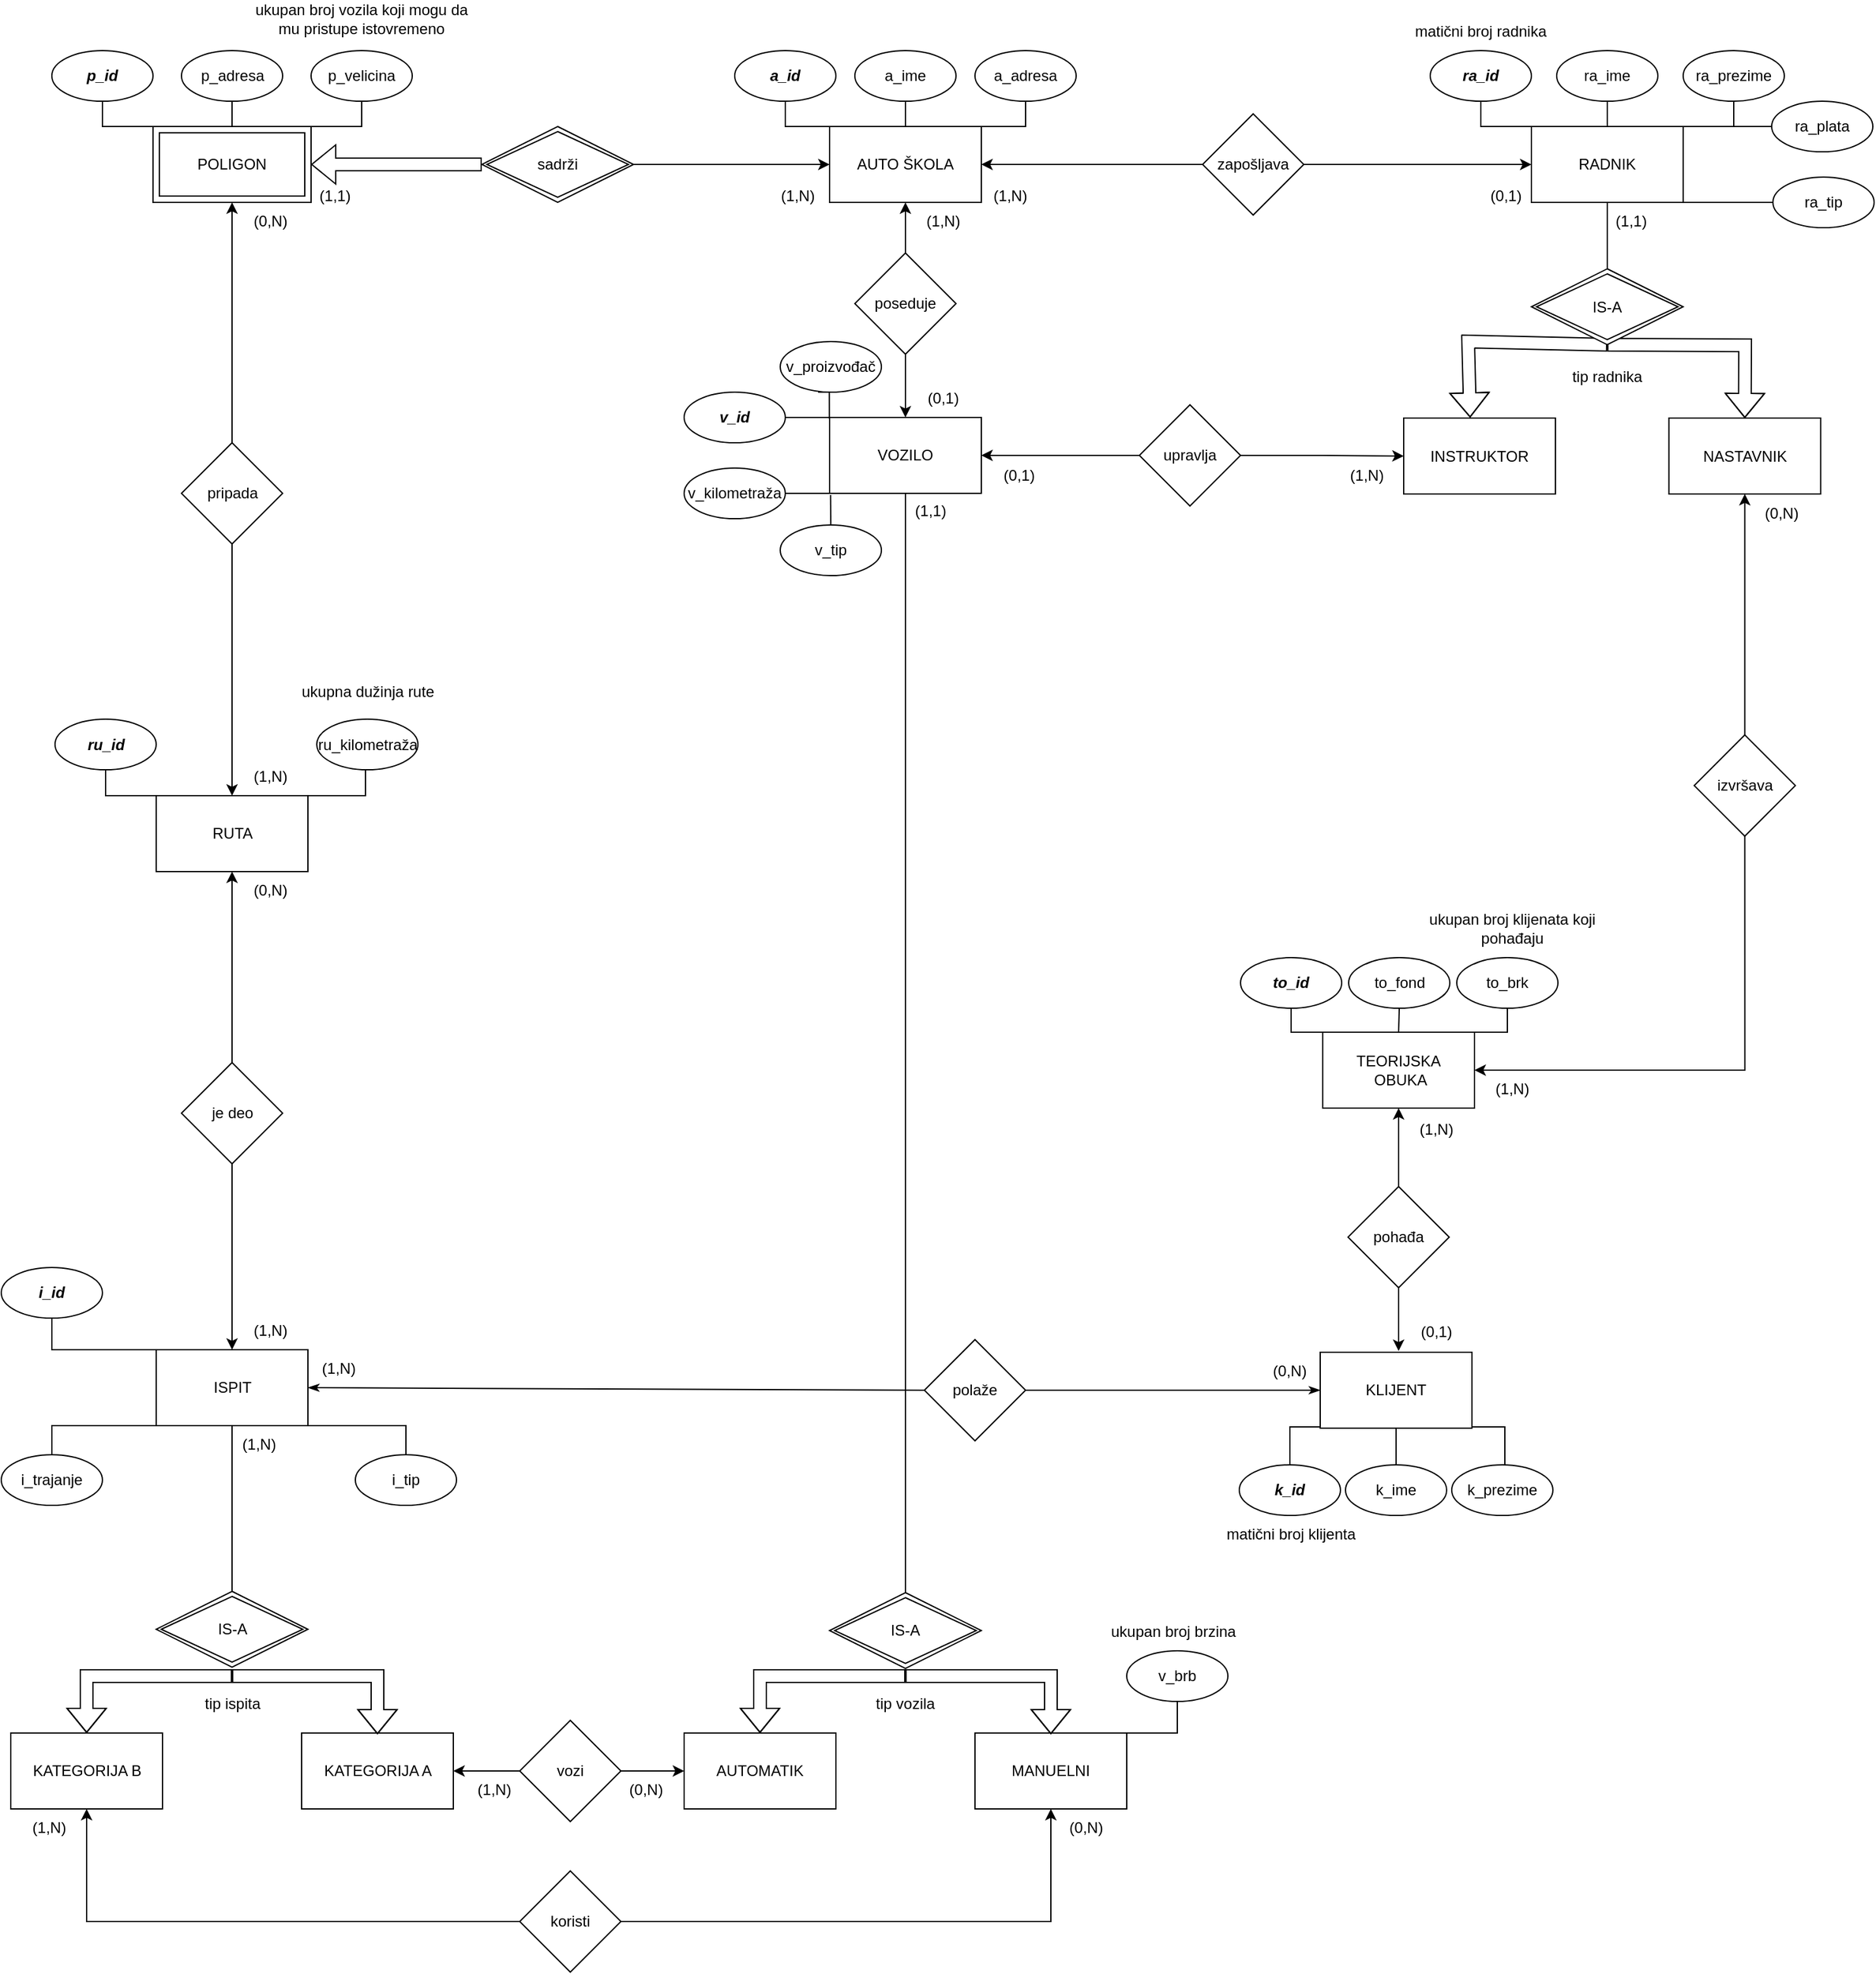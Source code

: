 <mxfile version="20.0.1" type="device"><diagram id="o8QXGqKTIdDGRK0qHWwL" name="Page-1"><mxGraphModel dx="1888" dy="1707" grid="1" gridSize="10" guides="1" tooltips="1" connect="1" arrows="1" fold="1" page="1" pageScale="1" pageWidth="850" pageHeight="1100" math="0" shadow="0"><root><mxCell id="0"/><mxCell id="1" parent="0"/><mxCell id="63pXt4ML3RxaXYKuCyKN-7" style="edgeStyle=orthogonalEdgeStyle;rounded=0;orthogonalLoop=1;jettySize=auto;html=1;exitX=0.5;exitY=1;exitDx=0;exitDy=0;entryX=0.5;entryY=0;entryDx=0;entryDy=0;endArrow=none;endFill=0;" parent="1" source="63pXt4ML3RxaXYKuCyKN-4" target="63pXt4ML3RxaXYKuCyKN-1" edge="1"><mxGeometry relative="1" as="geometry"/></mxCell><mxCell id="63pXt4ML3RxaXYKuCyKN-11" style="edgeStyle=orthogonalEdgeStyle;rounded=0;orthogonalLoop=1;jettySize=auto;html=1;exitX=0.5;exitY=1;exitDx=0;exitDy=0;entryX=1;entryY=0;entryDx=0;entryDy=0;endArrow=none;endFill=0;" parent="1" source="63pXt4ML3RxaXYKuCyKN-3" target="63pXt4ML3RxaXYKuCyKN-1" edge="1"><mxGeometry relative="1" as="geometry"><Array as="points"><mxPoint x="520" y="50"/></Array></mxGeometry></mxCell><mxCell id="63pXt4ML3RxaXYKuCyKN-12" style="edgeStyle=orthogonalEdgeStyle;rounded=0;orthogonalLoop=1;jettySize=auto;html=1;exitX=0.5;exitY=1;exitDx=0;exitDy=0;entryX=0;entryY=0;entryDx=0;entryDy=0;endArrow=none;endFill=0;" parent="1" source="63pXt4ML3RxaXYKuCyKN-5" target="63pXt4ML3RxaXYKuCyKN-1" edge="1"><mxGeometry relative="1" as="geometry"><Array as="points"><mxPoint x="330" y="50"/></Array></mxGeometry></mxCell><mxCell id="63pXt4ML3RxaXYKuCyKN-1" value="AUTO ŠKOLA" style="rounded=0;whiteSpace=wrap;html=1;" parent="1" vertex="1"><mxGeometry x="365" y="50" width="120" height="60" as="geometry"/></mxCell><mxCell id="63pXt4ML3RxaXYKuCyKN-3" value="a_adresa" style="ellipse;whiteSpace=wrap;html=1;" parent="1" vertex="1"><mxGeometry x="480" y="-10" width="80" height="40" as="geometry"/></mxCell><mxCell id="63pXt4ML3RxaXYKuCyKN-4" value="a_ime" style="ellipse;whiteSpace=wrap;html=1;" parent="1" vertex="1"><mxGeometry x="385" y="-10" width="80" height="40" as="geometry"/></mxCell><mxCell id="63pXt4ML3RxaXYKuCyKN-5" value="&lt;b&gt;&lt;i&gt;a_id&lt;/i&gt;&lt;/b&gt;" style="ellipse;whiteSpace=wrap;html=1;" parent="1" vertex="1"><mxGeometry x="290" y="-10" width="80" height="40" as="geometry"/></mxCell><mxCell id="63pXt4ML3RxaXYKuCyKN-14" style="edgeStyle=orthogonalEdgeStyle;rounded=0;orthogonalLoop=1;jettySize=auto;html=1;exitX=0.5;exitY=0;exitDx=0;exitDy=0;entryX=0.5;entryY=1;entryDx=0;entryDy=0;" parent="1" source="63pXt4ML3RxaXYKuCyKN-13" target="63pXt4ML3RxaXYKuCyKN-1" edge="1"><mxGeometry relative="1" as="geometry"/></mxCell><mxCell id="63pXt4ML3RxaXYKuCyKN-15" style="edgeStyle=orthogonalEdgeStyle;rounded=0;orthogonalLoop=1;jettySize=auto;html=1;exitX=0.5;exitY=1;exitDx=0;exitDy=0;" parent="1" source="63pXt4ML3RxaXYKuCyKN-13" edge="1"><mxGeometry relative="1" as="geometry"><mxPoint x="425" y="280" as="targetPoint"/></mxGeometry></mxCell><mxCell id="63pXt4ML3RxaXYKuCyKN-13" value="poseduje" style="rhombus;whiteSpace=wrap;html=1;" parent="1" vertex="1"><mxGeometry x="385" y="150" width="80" height="80" as="geometry"/></mxCell><mxCell id="63pXt4ML3RxaXYKuCyKN-16" value="VOZILO" style="rounded=0;whiteSpace=wrap;html=1;" parent="1" vertex="1"><mxGeometry x="365" y="280" width="120" height="60" as="geometry"/></mxCell><mxCell id="63pXt4ML3RxaXYKuCyKN-17" value="(1,N)" style="text;html=1;strokeColor=none;fillColor=none;align=center;verticalAlign=middle;whiteSpace=wrap;rounded=0;" parent="1" vertex="1"><mxGeometry x="425" y="110" width="60" height="30" as="geometry"/></mxCell><mxCell id="63pXt4ML3RxaXYKuCyKN-18" value="(0,1)" style="text;html=1;strokeColor=none;fillColor=none;align=center;verticalAlign=middle;whiteSpace=wrap;rounded=0;" parent="1" vertex="1"><mxGeometry x="425" y="250" width="60" height="30" as="geometry"/></mxCell><mxCell id="63pXt4ML3RxaXYKuCyKN-27" style="edgeStyle=orthogonalEdgeStyle;rounded=0;orthogonalLoop=1;jettySize=auto;html=1;exitX=1;exitY=0.5;exitDx=0;exitDy=0;entryX=0;entryY=0;entryDx=0;entryDy=0;endArrow=none;endFill=0;" parent="1" source="63pXt4ML3RxaXYKuCyKN-19" target="63pXt4ML3RxaXYKuCyKN-16" edge="1"><mxGeometry relative="1" as="geometry"/></mxCell><mxCell id="63pXt4ML3RxaXYKuCyKN-19" value="&lt;b&gt;&lt;i&gt;v_id&lt;/i&gt;&lt;/b&gt;" style="ellipse;whiteSpace=wrap;html=1;" parent="1" vertex="1"><mxGeometry x="250" y="260" width="80" height="40" as="geometry"/></mxCell><mxCell id="63pXt4ML3RxaXYKuCyKN-33" style="edgeStyle=orthogonalEdgeStyle;rounded=0;orthogonalLoop=1;jettySize=auto;html=1;exitX=0.5;exitY=1;exitDx=0;exitDy=0;entryX=0.082;entryY=0.02;entryDx=0;entryDy=0;entryPerimeter=0;endArrow=none;endFill=0;" parent="1" edge="1"><mxGeometry relative="1" as="geometry"><mxPoint x="356" y="260" as="sourcePoint"/><mxPoint x="364.84" y="281.2" as="targetPoint"/></mxGeometry></mxCell><mxCell id="63pXt4ML3RxaXYKuCyKN-20" value="v_proizvođač" style="ellipse;whiteSpace=wrap;html=1;" parent="1" vertex="1"><mxGeometry x="326" y="220" width="80" height="40" as="geometry"/></mxCell><mxCell id="63pXt4ML3RxaXYKuCyKN-36" style="edgeStyle=orthogonalEdgeStyle;rounded=0;orthogonalLoop=1;jettySize=auto;html=1;exitX=0.5;exitY=0;exitDx=0;exitDy=0;entryX=0.115;entryY=1.02;entryDx=0;entryDy=0;entryPerimeter=0;endArrow=none;endFill=0;" parent="1" edge="1"><mxGeometry relative="1" as="geometry"><mxPoint x="366" y="367" as="sourcePoint"/><mxPoint x="365.8" y="341.2" as="targetPoint"/></mxGeometry></mxCell><mxCell id="63pXt4ML3RxaXYKuCyKN-21" value="v_tip" style="ellipse;whiteSpace=wrap;html=1;" parent="1" vertex="1"><mxGeometry x="326" y="365" width="80" height="40" as="geometry"/></mxCell><mxCell id="63pXt4ML3RxaXYKuCyKN-28" style="edgeStyle=orthogonalEdgeStyle;rounded=0;orthogonalLoop=1;jettySize=auto;html=1;exitX=1;exitY=0.5;exitDx=0;exitDy=0;entryX=0;entryY=1;entryDx=0;entryDy=0;endArrow=none;endFill=0;" parent="1" source="63pXt4ML3RxaXYKuCyKN-22" target="63pXt4ML3RxaXYKuCyKN-16" edge="1"><mxGeometry relative="1" as="geometry"/></mxCell><mxCell id="63pXt4ML3RxaXYKuCyKN-22" value="v_kilometraža" style="ellipse;whiteSpace=wrap;html=1;" parent="1" vertex="1"><mxGeometry x="250" y="320" width="80" height="40" as="geometry"/></mxCell><mxCell id="63pXt4ML3RxaXYKuCyKN-38" value="IS-A" style="shape=rhombus;double=1;perimeter=rhombusPerimeter;whiteSpace=wrap;html=1;align=center;" parent="1" vertex="1"><mxGeometry x="365" y="1209" width="120" height="60" as="geometry"/></mxCell><mxCell id="63pXt4ML3RxaXYKuCyKN-42" value="" style="endArrow=none;html=1;rounded=0;entryX=0.5;entryY=0;entryDx=0;entryDy=0;exitX=0.5;exitY=1;exitDx=0;exitDy=0;" parent="1" source="63pXt4ML3RxaXYKuCyKN-16" target="63pXt4ML3RxaXYKuCyKN-38" edge="1"><mxGeometry relative="1" as="geometry"><mxPoint x="340" y="360" as="sourcePoint"/><mxPoint x="500" y="360" as="targetPoint"/></mxGeometry></mxCell><mxCell id="63pXt4ML3RxaXYKuCyKN-43" value="AUTOMATIK" style="rounded=0;whiteSpace=wrap;html=1;" parent="1" vertex="1"><mxGeometry x="250" y="1320" width="120" height="60" as="geometry"/></mxCell><mxCell id="63pXt4ML3RxaXYKuCyKN-44" value="MANUELNI" style="rounded=0;whiteSpace=wrap;html=1;" parent="1" vertex="1"><mxGeometry x="480" y="1320" width="120" height="60" as="geometry"/></mxCell><mxCell id="63pXt4ML3RxaXYKuCyKN-45" value="" style="shape=flexArrow;html=1;rounded=0;entryX=0.5;entryY=0;entryDx=0;entryDy=0;" parent="1" target="63pXt4ML3RxaXYKuCyKN-43" edge="1"><mxGeometry width="100" relative="1" as="geometry"><mxPoint x="425" y="1275" as="sourcePoint"/><mxPoint x="370" y="1235" as="targetPoint"/><Array as="points"><mxPoint x="350" y="1275"/><mxPoint x="310" y="1275"/><mxPoint x="310" y="1285"/></Array></mxGeometry></mxCell><mxCell id="63pXt4ML3RxaXYKuCyKN-46" value="" style="shape=flexArrow;html=1;rounded=0;entryX=0.5;entryY=0;entryDx=0;entryDy=0;exitX=0.5;exitY=1;exitDx=0;exitDy=0;" parent="1" edge="1"><mxGeometry width="100" relative="1" as="geometry"><mxPoint x="425" y="1275" as="sourcePoint"/><mxPoint x="540" y="1321" as="targetPoint"/><Array as="points"><mxPoint x="540" y="1275"/></Array></mxGeometry></mxCell><mxCell id="63pXt4ML3RxaXYKuCyKN-55" value="tip vozila" style="text;html=1;strokeColor=none;fillColor=none;align=center;verticalAlign=middle;whiteSpace=wrap;rounded=0;" parent="1" vertex="1"><mxGeometry x="395" y="1282" width="60" height="30" as="geometry"/></mxCell><mxCell id="63pXt4ML3RxaXYKuCyKN-57" style="edgeStyle=none;rounded=0;orthogonalLoop=1;jettySize=auto;html=1;exitX=1;exitY=0.5;exitDx=0;exitDy=0;entryX=0;entryY=0.5;entryDx=0;entryDy=0;" parent="1" source="63pXt4ML3RxaXYKuCyKN-56" target="63pXt4ML3RxaXYKuCyKN-1" edge="1"><mxGeometry relative="1" as="geometry"/></mxCell><mxCell id="63pXt4ML3RxaXYKuCyKN-60" style="edgeStyle=none;rounded=0;orthogonalLoop=1;jettySize=auto;html=1;exitX=0;exitY=0.5;exitDx=0;exitDy=0;entryX=1;entryY=0.5;entryDx=0;entryDy=0;shape=flexArrow;" parent="1" source="63pXt4ML3RxaXYKuCyKN-56" target="63pXt4ML3RxaXYKuCyKN-59" edge="1"><mxGeometry relative="1" as="geometry"/></mxCell><mxCell id="63pXt4ML3RxaXYKuCyKN-56" value="sadrži" style="shape=rhombus;double=1;perimeter=rhombusPerimeter;whiteSpace=wrap;html=1;align=center;" parent="1" vertex="1"><mxGeometry x="90" y="50" width="120" height="60" as="geometry"/></mxCell><mxCell id="63pXt4ML3RxaXYKuCyKN-68" style="edgeStyle=none;rounded=0;orthogonalLoop=1;jettySize=auto;html=1;exitX=0.5;exitY=1;exitDx=0;exitDy=0;entryX=0;entryY=0;entryDx=0;entryDy=0;endArrow=none;endFill=0;" parent="1" source="63pXt4ML3RxaXYKuCyKN-63" target="63pXt4ML3RxaXYKuCyKN-59" edge="1"><mxGeometry relative="1" as="geometry"><Array as="points"><mxPoint x="-210" y="50"/></Array></mxGeometry></mxCell><mxCell id="63pXt4ML3RxaXYKuCyKN-69" style="edgeStyle=none;rounded=0;orthogonalLoop=1;jettySize=auto;html=1;exitX=0.5;exitY=1;exitDx=0;exitDy=0;entryX=1;entryY=0;entryDx=0;entryDy=0;endArrow=none;endFill=0;" parent="1" source="63pXt4ML3RxaXYKuCyKN-65" target="63pXt4ML3RxaXYKuCyKN-59" edge="1"><mxGeometry relative="1" as="geometry"><Array as="points"><mxPoint x="-5" y="50"/></Array></mxGeometry></mxCell><mxCell id="63pXt4ML3RxaXYKuCyKN-70" style="edgeStyle=none;rounded=0;orthogonalLoop=1;jettySize=auto;html=1;exitX=0.5;exitY=1;exitDx=0;exitDy=0;entryX=0.5;entryY=0;entryDx=0;entryDy=0;endArrow=none;endFill=0;" parent="1" source="63pXt4ML3RxaXYKuCyKN-64" target="63pXt4ML3RxaXYKuCyKN-59" edge="1"><mxGeometry relative="1" as="geometry"/></mxCell><mxCell id="63pXt4ML3RxaXYKuCyKN-59" value="POLIGON" style="shape=ext;margin=3;double=1;whiteSpace=wrap;html=1;align=center;" parent="1" vertex="1"><mxGeometry x="-170" y="50" width="125" height="60" as="geometry"/></mxCell><mxCell id="63pXt4ML3RxaXYKuCyKN-61" value="(1,N)" style="text;html=1;strokeColor=none;fillColor=none;align=center;verticalAlign=middle;whiteSpace=wrap;rounded=0;" parent="1" vertex="1"><mxGeometry x="310" y="90" width="60" height="30" as="geometry"/></mxCell><mxCell id="63pXt4ML3RxaXYKuCyKN-62" value="(1,1)" style="text;html=1;strokeColor=none;fillColor=none;align=center;verticalAlign=middle;whiteSpace=wrap;rounded=0;" parent="1" vertex="1"><mxGeometry x="-56" y="90" width="60" height="30" as="geometry"/></mxCell><mxCell id="63pXt4ML3RxaXYKuCyKN-63" value="&lt;b&gt;&lt;i&gt;p_id&lt;/i&gt;&lt;/b&gt;" style="ellipse;whiteSpace=wrap;html=1;" parent="1" vertex="1"><mxGeometry x="-250" y="-10" width="80" height="40" as="geometry"/></mxCell><mxCell id="63pXt4ML3RxaXYKuCyKN-64" value="p_adresa" style="ellipse;whiteSpace=wrap;html=1;" parent="1" vertex="1"><mxGeometry x="-147.5" y="-10" width="80" height="40" as="geometry"/></mxCell><mxCell id="63pXt4ML3RxaXYKuCyKN-65" value="p_velicina" style="ellipse;whiteSpace=wrap;html=1;" parent="1" vertex="1"><mxGeometry x="-45" y="-10" width="80" height="40" as="geometry"/></mxCell><mxCell id="63pXt4ML3RxaXYKuCyKN-71" value="ukupan broj vozila koji mogu da mu pristupe istovremeno" style="text;html=1;strokeColor=none;fillColor=none;align=center;verticalAlign=middle;whiteSpace=wrap;rounded=0;" parent="1" vertex="1"><mxGeometry x="-93.75" y="-50" width="177.5" height="30" as="geometry"/></mxCell><mxCell id="63pXt4ML3RxaXYKuCyKN-73" style="edgeStyle=none;rounded=0;orthogonalLoop=1;jettySize=auto;html=1;exitX=0;exitY=0.5;exitDx=0;exitDy=0;entryX=1;entryY=0.5;entryDx=0;entryDy=0;" parent="1" source="63pXt4ML3RxaXYKuCyKN-72" target="63pXt4ML3RxaXYKuCyKN-1" edge="1"><mxGeometry relative="1" as="geometry"/></mxCell><mxCell id="63pXt4ML3RxaXYKuCyKN-75" style="edgeStyle=none;rounded=0;orthogonalLoop=1;jettySize=auto;html=1;exitX=1;exitY=0.5;exitDx=0;exitDy=0;entryX=0;entryY=0.5;entryDx=0;entryDy=0;" parent="1" source="63pXt4ML3RxaXYKuCyKN-72" target="63pXt4ML3RxaXYKuCyKN-74" edge="1"><mxGeometry relative="1" as="geometry"/></mxCell><mxCell id="63pXt4ML3RxaXYKuCyKN-72" value="zapošljava" style="rhombus;whiteSpace=wrap;html=1;" parent="1" vertex="1"><mxGeometry x="660" y="40" width="80" height="80" as="geometry"/></mxCell><mxCell id="63pXt4ML3RxaXYKuCyKN-81" style="edgeStyle=none;rounded=0;orthogonalLoop=1;jettySize=auto;html=1;exitX=0.5;exitY=1;exitDx=0;exitDy=0;entryX=0;entryY=0;entryDx=0;entryDy=0;endArrow=none;endFill=0;" parent="1" source="63pXt4ML3RxaXYKuCyKN-79" target="63pXt4ML3RxaXYKuCyKN-74" edge="1"><mxGeometry relative="1" as="geometry"><Array as="points"><mxPoint x="880" y="50"/></Array></mxGeometry></mxCell><mxCell id="63pXt4ML3RxaXYKuCyKN-87" style="edgeStyle=none;rounded=0;orthogonalLoop=1;jettySize=auto;html=1;exitX=0.5;exitY=1;exitDx=0;exitDy=0;entryX=0.5;entryY=0;entryDx=0;entryDy=0;endArrow=none;endFill=0;" parent="1" source="63pXt4ML3RxaXYKuCyKN-82" target="63pXt4ML3RxaXYKuCyKN-74" edge="1"><mxGeometry relative="1" as="geometry"/></mxCell><mxCell id="63pXt4ML3RxaXYKuCyKN-88" style="edgeStyle=none;rounded=0;orthogonalLoop=1;jettySize=auto;html=1;exitX=0.5;exitY=1;exitDx=0;exitDy=0;entryX=1;entryY=0;entryDx=0;entryDy=0;endArrow=none;endFill=0;" parent="1" source="63pXt4ML3RxaXYKuCyKN-83" target="63pXt4ML3RxaXYKuCyKN-74" edge="1"><mxGeometry relative="1" as="geometry"><Array as="points"><mxPoint x="1080" y="50"/></Array></mxGeometry></mxCell><mxCell id="63pXt4ML3RxaXYKuCyKN-74" value="RADNIK" style="rounded=0;whiteSpace=wrap;html=1;" parent="1" vertex="1"><mxGeometry x="920" y="50" width="120" height="60" as="geometry"/></mxCell><mxCell id="63pXt4ML3RxaXYKuCyKN-77" value="(1,N)" style="text;html=1;strokeColor=none;fillColor=none;align=center;verticalAlign=middle;whiteSpace=wrap;rounded=0;" parent="1" vertex="1"><mxGeometry x="478" y="90" width="60" height="30" as="geometry"/></mxCell><mxCell id="63pXt4ML3RxaXYKuCyKN-78" value="(0,1)" style="text;html=1;strokeColor=none;fillColor=none;align=center;verticalAlign=middle;whiteSpace=wrap;rounded=0;" parent="1" vertex="1"><mxGeometry x="870" y="90" width="60" height="30" as="geometry"/></mxCell><mxCell id="63pXt4ML3RxaXYKuCyKN-79" value="&lt;b&gt;&lt;i&gt;ra_id&lt;/i&gt;&lt;/b&gt;" style="ellipse;whiteSpace=wrap;html=1;" parent="1" vertex="1"><mxGeometry x="840" y="-10" width="80" height="40" as="geometry"/></mxCell><mxCell id="63pXt4ML3RxaXYKuCyKN-80" value="matični broj radnika" style="text;html=1;strokeColor=none;fillColor=none;align=center;verticalAlign=middle;whiteSpace=wrap;rounded=0;" parent="1" vertex="1"><mxGeometry x="791.25" y="-40" width="177.5" height="30" as="geometry"/></mxCell><mxCell id="63pXt4ML3RxaXYKuCyKN-82" value="ra_ime" style="ellipse;whiteSpace=wrap;html=1;" parent="1" vertex="1"><mxGeometry x="940" y="-10" width="80" height="40" as="geometry"/></mxCell><mxCell id="63pXt4ML3RxaXYKuCyKN-83" value="ra_prezime" style="ellipse;whiteSpace=wrap;html=1;" parent="1" vertex="1"><mxGeometry x="1040" y="-10" width="80" height="40" as="geometry"/></mxCell><mxCell id="63pXt4ML3RxaXYKuCyKN-89" style="edgeStyle=none;rounded=0;orthogonalLoop=1;jettySize=auto;html=1;exitX=0;exitY=0.5;exitDx=0;exitDy=0;entryX=1;entryY=0;entryDx=0;entryDy=0;endArrow=none;endFill=0;" parent="1" source="63pXt4ML3RxaXYKuCyKN-84" target="63pXt4ML3RxaXYKuCyKN-74" edge="1"><mxGeometry relative="1" as="geometry"/></mxCell><mxCell id="63pXt4ML3RxaXYKuCyKN-84" value="ra_plata" style="ellipse;whiteSpace=wrap;html=1;" parent="1" vertex="1"><mxGeometry x="1110" y="30" width="80" height="40" as="geometry"/></mxCell><mxCell id="63pXt4ML3RxaXYKuCyKN-90" style="edgeStyle=none;rounded=0;orthogonalLoop=1;jettySize=auto;html=1;exitX=0;exitY=0.5;exitDx=0;exitDy=0;entryX=1;entryY=1;entryDx=0;entryDy=0;endArrow=none;endFill=0;" parent="1" source="63pXt4ML3RxaXYKuCyKN-85" target="63pXt4ML3RxaXYKuCyKN-74" edge="1"><mxGeometry relative="1" as="geometry"/></mxCell><mxCell id="63pXt4ML3RxaXYKuCyKN-85" value="ra_tip" style="ellipse;whiteSpace=wrap;html=1;" parent="1" vertex="1"><mxGeometry x="1111" y="90" width="80" height="40" as="geometry"/></mxCell><mxCell id="63pXt4ML3RxaXYKuCyKN-99" style="edgeStyle=none;rounded=0;orthogonalLoop=1;jettySize=auto;html=1;exitX=0.5;exitY=1;exitDx=0;exitDy=0;entryX=0.438;entryY=-0.007;entryDx=0;entryDy=0;entryPerimeter=0;shape=flexArrow;" parent="1" source="63pXt4ML3RxaXYKuCyKN-91" target="63pXt4ML3RxaXYKuCyKN-93" edge="1"><mxGeometry relative="1" as="geometry"><Array as="points"><mxPoint x="870" y="220"/></Array></mxGeometry></mxCell><mxCell id="63pXt4ML3RxaXYKuCyKN-101" style="edgeStyle=none;rounded=0;orthogonalLoop=1;jettySize=auto;html=1;exitX=0.5;exitY=1;exitDx=0;exitDy=0;entryX=0.5;entryY=0;entryDx=0;entryDy=0;shape=flexArrow;" parent="1" source="63pXt4ML3RxaXYKuCyKN-91" target="63pXt4ML3RxaXYKuCyKN-97" edge="1"><mxGeometry relative="1" as="geometry"><Array as="points"><mxPoint x="1089" y="223"/></Array></mxGeometry></mxCell><mxCell id="63pXt4ML3RxaXYKuCyKN-91" value="IS-A" style="shape=rhombus;double=1;perimeter=rhombusPerimeter;whiteSpace=wrap;html=1;align=center;" parent="1" vertex="1"><mxGeometry x="920" y="162.5" width="120" height="60" as="geometry"/></mxCell><mxCell id="63pXt4ML3RxaXYKuCyKN-92" value="" style="endArrow=none;html=1;rounded=0;entryX=0.5;entryY=0;entryDx=0;entryDy=0;exitX=0.5;exitY=1;exitDx=0;exitDy=0;" parent="1" source="63pXt4ML3RxaXYKuCyKN-74" target="63pXt4ML3RxaXYKuCyKN-91" edge="1"><mxGeometry relative="1" as="geometry"><mxPoint x="970" y="273" as="sourcePoint"/><mxPoint x="970" y="347" as="targetPoint"/></mxGeometry></mxCell><mxCell id="63pXt4ML3RxaXYKuCyKN-93" value="INSTRUKTOR" style="rounded=0;whiteSpace=wrap;html=1;" parent="1" vertex="1"><mxGeometry x="819" y="280.5" width="120" height="60" as="geometry"/></mxCell><mxCell id="63pXt4ML3RxaXYKuCyKN-94" value="tip radnika" style="text;html=1;strokeColor=none;fillColor=none;align=center;verticalAlign=middle;whiteSpace=wrap;rounded=0;" parent="1" vertex="1"><mxGeometry x="950" y="232.5" width="60" height="30" as="geometry"/></mxCell><mxCell id="63pXt4ML3RxaXYKuCyKN-97" value="NASTAVNIK" style="rounded=0;whiteSpace=wrap;html=1;" parent="1" vertex="1"><mxGeometry x="1028.75" y="280.5" width="120" height="60" as="geometry"/></mxCell><mxCell id="63pXt4ML3RxaXYKuCyKN-98" value="(1,1)" style="text;html=1;strokeColor=none;fillColor=none;align=center;verticalAlign=middle;whiteSpace=wrap;rounded=0;" parent="1" vertex="1"><mxGeometry x="968.75" y="110" width="60" height="30" as="geometry"/></mxCell><mxCell id="63pXt4ML3RxaXYKuCyKN-103" value="(1,1)" style="text;html=1;strokeColor=none;fillColor=none;align=center;verticalAlign=middle;whiteSpace=wrap;rounded=0;" parent="1" vertex="1"><mxGeometry x="415" y="339" width="60" height="30" as="geometry"/></mxCell><mxCell id="UAo4tiVj64yEFkOkQ2OQ-4" style="edgeStyle=orthogonalEdgeStyle;rounded=0;orthogonalLoop=1;jettySize=auto;html=1;exitX=1;exitY=0.5;exitDx=0;exitDy=0;entryX=0;entryY=0.5;entryDx=0;entryDy=0;" parent="1" source="UAo4tiVj64yEFkOkQ2OQ-3" target="63pXt4ML3RxaXYKuCyKN-93" edge="1"><mxGeometry relative="1" as="geometry"/></mxCell><mxCell id="UAo4tiVj64yEFkOkQ2OQ-5" style="edgeStyle=orthogonalEdgeStyle;rounded=0;orthogonalLoop=1;jettySize=auto;html=1;exitX=0;exitY=0.5;exitDx=0;exitDy=0;entryX=1;entryY=0.5;entryDx=0;entryDy=0;" parent="1" source="UAo4tiVj64yEFkOkQ2OQ-3" target="63pXt4ML3RxaXYKuCyKN-16" edge="1"><mxGeometry relative="1" as="geometry"/></mxCell><mxCell id="UAo4tiVj64yEFkOkQ2OQ-3" value="upravlja" style="rhombus;whiteSpace=wrap;html=1;" parent="1" vertex="1"><mxGeometry x="610" y="270" width="80" height="80" as="geometry"/></mxCell><mxCell id="UAo4tiVj64yEFkOkQ2OQ-6" value="(1,N)" style="text;html=1;strokeColor=none;fillColor=none;align=center;verticalAlign=middle;whiteSpace=wrap;rounded=0;" parent="1" vertex="1"><mxGeometry x="760" y="310.5" width="60" height="30" as="geometry"/></mxCell><mxCell id="UAo4tiVj64yEFkOkQ2OQ-7" value="(0,1)" style="text;html=1;strokeColor=none;fillColor=none;align=center;verticalAlign=middle;whiteSpace=wrap;rounded=0;" parent="1" vertex="1"><mxGeometry x="485" y="310.5" width="60" height="30" as="geometry"/></mxCell><mxCell id="UAo4tiVj64yEFkOkQ2OQ-8" value="TEORIJSKA&lt;br&gt;&amp;nbsp;OBUKA" style="rounded=0;whiteSpace=wrap;html=1;" parent="1" vertex="1"><mxGeometry x="755" y="766" width="120" height="60" as="geometry"/></mxCell><mxCell id="UAo4tiVj64yEFkOkQ2OQ-10" style="edgeStyle=orthogonalEdgeStyle;rounded=0;orthogonalLoop=1;jettySize=auto;html=1;exitX=0.5;exitY=0;exitDx=0;exitDy=0;" parent="1" source="UAo4tiVj64yEFkOkQ2OQ-9" target="63pXt4ML3RxaXYKuCyKN-97" edge="1"><mxGeometry relative="1" as="geometry"/></mxCell><mxCell id="UAo4tiVj64yEFkOkQ2OQ-11" style="edgeStyle=orthogonalEdgeStyle;rounded=0;orthogonalLoop=1;jettySize=auto;html=1;exitX=0.5;exitY=1;exitDx=0;exitDy=0;entryX=1;entryY=0.5;entryDx=0;entryDy=0;" parent="1" source="UAo4tiVj64yEFkOkQ2OQ-9" target="UAo4tiVj64yEFkOkQ2OQ-8" edge="1"><mxGeometry relative="1" as="geometry"/></mxCell><mxCell id="UAo4tiVj64yEFkOkQ2OQ-9" value="izvršava" style="rhombus;whiteSpace=wrap;html=1;" parent="1" vertex="1"><mxGeometry x="1048.75" y="531" width="80" height="80" as="geometry"/></mxCell><mxCell id="UAo4tiVj64yEFkOkQ2OQ-12" value="KLIJENT" style="rounded=0;whiteSpace=wrap;html=1;" parent="1" vertex="1"><mxGeometry x="753" y="1019" width="120" height="60" as="geometry"/></mxCell><mxCell id="UAo4tiVj64yEFkOkQ2OQ-20" style="edgeStyle=orthogonalEdgeStyle;rounded=0;orthogonalLoop=1;jettySize=auto;html=1;exitX=0.5;exitY=0;exitDx=0;exitDy=0;entryX=0;entryY=1;entryDx=0;entryDy=0;endArrow=none;endFill=0;" parent="1" source="UAo4tiVj64yEFkOkQ2OQ-14" target="UAo4tiVj64yEFkOkQ2OQ-12" edge="1"><mxGeometry relative="1" as="geometry"><Array as="points"><mxPoint x="729" y="1078"/></Array></mxGeometry></mxCell><mxCell id="UAo4tiVj64yEFkOkQ2OQ-14" value="&lt;b&gt;&lt;i&gt;k_id&lt;/i&gt;&lt;/b&gt;" style="ellipse;whiteSpace=wrap;html=1;" parent="1" vertex="1"><mxGeometry x="689" y="1108" width="80" height="40" as="geometry"/></mxCell><mxCell id="UAo4tiVj64yEFkOkQ2OQ-19" style="edgeStyle=orthogonalEdgeStyle;rounded=0;orthogonalLoop=1;jettySize=auto;html=1;exitX=0.5;exitY=0;exitDx=0;exitDy=0;entryX=0.5;entryY=1;entryDx=0;entryDy=0;endArrow=none;endFill=0;" parent="1" source="UAo4tiVj64yEFkOkQ2OQ-15" target="UAo4tiVj64yEFkOkQ2OQ-12" edge="1"><mxGeometry relative="1" as="geometry"/></mxCell><mxCell id="UAo4tiVj64yEFkOkQ2OQ-15" value="k_ime" style="ellipse;whiteSpace=wrap;html=1;" parent="1" vertex="1"><mxGeometry x="773" y="1108" width="80" height="40" as="geometry"/></mxCell><mxCell id="UAo4tiVj64yEFkOkQ2OQ-21" style="edgeStyle=orthogonalEdgeStyle;rounded=0;orthogonalLoop=1;jettySize=auto;html=1;exitX=0.5;exitY=0;exitDx=0;exitDy=0;entryX=1;entryY=1;entryDx=0;entryDy=0;endArrow=none;endFill=0;" parent="1" target="UAo4tiVj64yEFkOkQ2OQ-12" edge="1"><mxGeometry relative="1" as="geometry"><Array as="points"><mxPoint x="899" y="1108"/><mxPoint x="899" y="1078"/></Array><mxPoint x="897" y="1108" as="sourcePoint"/></mxGeometry></mxCell><mxCell id="UAo4tiVj64yEFkOkQ2OQ-16" value="k_prezime" style="ellipse;whiteSpace=wrap;html=1;" parent="1" vertex="1"><mxGeometry x="857" y="1108" width="80" height="40" as="geometry"/></mxCell><mxCell id="UAo4tiVj64yEFkOkQ2OQ-22" value="(0,N)" style="text;html=1;strokeColor=none;fillColor=none;align=center;verticalAlign=middle;whiteSpace=wrap;rounded=0;" parent="1" vertex="1"><mxGeometry x="1087.75" y="340.5" width="60" height="30" as="geometry"/></mxCell><mxCell id="UAo4tiVj64yEFkOkQ2OQ-23" value="(1,N)" style="text;html=1;strokeColor=none;fillColor=none;align=center;verticalAlign=middle;whiteSpace=wrap;rounded=0;" parent="1" vertex="1"><mxGeometry x="875" y="796" width="60" height="30" as="geometry"/></mxCell><mxCell id="UAo4tiVj64yEFkOkQ2OQ-24" value="matični broj klijenta" style="text;html=1;strokeColor=none;fillColor=none;align=center;verticalAlign=middle;whiteSpace=wrap;rounded=0;" parent="1" vertex="1"><mxGeometry x="641.25" y="1148" width="177.5" height="30" as="geometry"/></mxCell><mxCell id="UAo4tiVj64yEFkOkQ2OQ-27" style="edgeStyle=orthogonalEdgeStyle;rounded=0;orthogonalLoop=1;jettySize=auto;html=1;exitX=0.5;exitY=0;exitDx=0;exitDy=0;entryX=0.5;entryY=1;entryDx=0;entryDy=0;" parent="1" source="UAo4tiVj64yEFkOkQ2OQ-25" target="UAo4tiVj64yEFkOkQ2OQ-8" edge="1"><mxGeometry relative="1" as="geometry"/></mxCell><mxCell id="gfwiBImhDkWa_-81gD8F-10" style="edgeStyle=none;shape=connector;rounded=0;orthogonalLoop=1;jettySize=auto;html=1;exitX=0.5;exitY=1;exitDx=0;exitDy=0;entryX=0;entryY=1;entryDx=0;entryDy=0;labelBackgroundColor=default;fontFamily=Helvetica;fontSize=11;fontColor=default;startArrow=none;startFill=0;endArrow=classic;endFill=1;strokeColor=default;" parent="1" source="UAo4tiVj64yEFkOkQ2OQ-25" target="UAo4tiVj64yEFkOkQ2OQ-28" edge="1"><mxGeometry relative="1" as="geometry"/></mxCell><mxCell id="UAo4tiVj64yEFkOkQ2OQ-25" value="pohađa" style="rhombus;whiteSpace=wrap;html=1;" parent="1" vertex="1"><mxGeometry x="775" y="888" width="80" height="80" as="geometry"/></mxCell><mxCell id="UAo4tiVj64yEFkOkQ2OQ-28" value="(0,1)" style="text;html=1;strokeColor=none;fillColor=none;align=center;verticalAlign=middle;whiteSpace=wrap;rounded=0;" parent="1" vertex="1"><mxGeometry x="815" y="988" width="60" height="30" as="geometry"/></mxCell><mxCell id="UAo4tiVj64yEFkOkQ2OQ-29" value="(1,N)" style="text;html=1;strokeColor=none;fillColor=none;align=center;verticalAlign=middle;whiteSpace=wrap;rounded=0;" parent="1" vertex="1"><mxGeometry x="815" y="830" width="60" height="26" as="geometry"/></mxCell><mxCell id="UAo4tiVj64yEFkOkQ2OQ-40" style="edgeStyle=orthogonalEdgeStyle;rounded=0;orthogonalLoop=1;jettySize=auto;html=1;exitX=0.5;exitY=1;exitDx=0;exitDy=0;entryX=0;entryY=0;entryDx=0;entryDy=0;endArrow=none;endFill=0;" parent="1" source="UAo4tiVj64yEFkOkQ2OQ-33" target="UAo4tiVj64yEFkOkQ2OQ-8" edge="1"><mxGeometry relative="1" as="geometry"><Array as="points"><mxPoint x="730" y="766"/></Array></mxGeometry></mxCell><mxCell id="UAo4tiVj64yEFkOkQ2OQ-33" value="&lt;b&gt;&lt;i&gt;to_id&lt;/i&gt;&lt;/b&gt;" style="ellipse;whiteSpace=wrap;html=1;" parent="1" vertex="1"><mxGeometry x="690" y="707" width="80" height="40" as="geometry"/></mxCell><mxCell id="UAo4tiVj64yEFkOkQ2OQ-42" style="edgeStyle=orthogonalEdgeStyle;rounded=0;orthogonalLoop=1;jettySize=auto;html=1;exitX=0.5;exitY=1;exitDx=0;exitDy=0;entryX=0.5;entryY=0;entryDx=0;entryDy=0;endArrow=none;endFill=0;" parent="1" source="UAo4tiVj64yEFkOkQ2OQ-34" target="UAo4tiVj64yEFkOkQ2OQ-8" edge="1"><mxGeometry relative="1" as="geometry"/></mxCell><mxCell id="UAo4tiVj64yEFkOkQ2OQ-34" value="to_fond" style="ellipse;whiteSpace=wrap;html=1;" parent="1" vertex="1"><mxGeometry x="775.5" y="707" width="80" height="40" as="geometry"/></mxCell><mxCell id="UAo4tiVj64yEFkOkQ2OQ-41" style="edgeStyle=orthogonalEdgeStyle;rounded=0;orthogonalLoop=1;jettySize=auto;html=1;exitX=0.5;exitY=1;exitDx=0;exitDy=0;entryX=1;entryY=0;entryDx=0;entryDy=0;endArrow=none;endFill=0;" parent="1" source="UAo4tiVj64yEFkOkQ2OQ-35" target="UAo4tiVj64yEFkOkQ2OQ-8" edge="1"><mxGeometry relative="1" as="geometry"><Array as="points"><mxPoint x="901" y="766"/></Array></mxGeometry></mxCell><mxCell id="UAo4tiVj64yEFkOkQ2OQ-35" value="to_brk" style="ellipse;whiteSpace=wrap;html=1;" parent="1" vertex="1"><mxGeometry x="861" y="707" width="80" height="40" as="geometry"/></mxCell><mxCell id="UAo4tiVj64yEFkOkQ2OQ-37" value="ukupan broj klijenata koji pohađaju" style="text;html=1;strokeColor=none;fillColor=none;align=center;verticalAlign=middle;whiteSpace=wrap;rounded=0;" parent="1" vertex="1"><mxGeometry x="828.13" y="669" width="153.75" height="30" as="geometry"/></mxCell><mxCell id="UAo4tiVj64yEFkOkQ2OQ-48" style="edgeStyle=orthogonalEdgeStyle;rounded=0;orthogonalLoop=1;jettySize=auto;html=1;exitX=0.5;exitY=0;exitDx=0;exitDy=0;entryX=0.5;entryY=1;entryDx=0;entryDy=0;" parent="1" source="UAo4tiVj64yEFkOkQ2OQ-43" target="63pXt4ML3RxaXYKuCyKN-59" edge="1"><mxGeometry relative="1" as="geometry"/></mxCell><mxCell id="UAo4tiVj64yEFkOkQ2OQ-49" style="edgeStyle=orthogonalEdgeStyle;rounded=0;orthogonalLoop=1;jettySize=auto;html=1;exitX=0.5;exitY=1;exitDx=0;exitDy=0;entryX=0.5;entryY=0;entryDx=0;entryDy=0;" parent="1" source="UAo4tiVj64yEFkOkQ2OQ-43" target="UAo4tiVj64yEFkOkQ2OQ-44" edge="1"><mxGeometry relative="1" as="geometry"/></mxCell><mxCell id="UAo4tiVj64yEFkOkQ2OQ-43" value="pripada" style="rhombus;whiteSpace=wrap;html=1;" parent="1" vertex="1"><mxGeometry x="-147.5" y="300" width="80" height="80" as="geometry"/></mxCell><mxCell id="UAo4tiVj64yEFkOkQ2OQ-47" style="edgeStyle=orthogonalEdgeStyle;rounded=0;orthogonalLoop=1;jettySize=auto;html=1;exitX=0.5;exitY=1;exitDx=0;exitDy=0;entryX=0;entryY=0;entryDx=0;entryDy=0;endArrow=none;endFill=0;" parent="1" source="UAo4tiVj64yEFkOkQ2OQ-45" target="UAo4tiVj64yEFkOkQ2OQ-44" edge="1"><mxGeometry relative="1" as="geometry"><Array as="points"><mxPoint x="-207" y="579.5"/></Array></mxGeometry></mxCell><mxCell id="UAo4tiVj64yEFkOkQ2OQ-44" value="RUTA" style="rounded=0;whiteSpace=wrap;html=1;" parent="1" vertex="1"><mxGeometry x="-167.5" y="579" width="120" height="60" as="geometry"/></mxCell><mxCell id="UAo4tiVj64yEFkOkQ2OQ-45" value="&lt;b&gt;&lt;i&gt;ru_id&lt;/i&gt;&lt;/b&gt;" style="ellipse;whiteSpace=wrap;html=1;" parent="1" vertex="1"><mxGeometry x="-247.5" y="518.5" width="80" height="40" as="geometry"/></mxCell><mxCell id="UAo4tiVj64yEFkOkQ2OQ-50" value="(1,N)" style="text;html=1;strokeColor=none;fillColor=none;align=center;verticalAlign=middle;whiteSpace=wrap;rounded=0;" parent="1" vertex="1"><mxGeometry x="-107.5" y="548.5" width="60" height="30" as="geometry"/></mxCell><mxCell id="UAo4tiVj64yEFkOkQ2OQ-51" value="(0,N)" style="text;html=1;strokeColor=none;fillColor=none;align=center;verticalAlign=middle;whiteSpace=wrap;rounded=0;" parent="1" vertex="1"><mxGeometry x="-107.5" y="110" width="60" height="30" as="geometry"/></mxCell><mxCell id="UAo4tiVj64yEFkOkQ2OQ-57" value="(0,N)" style="text;html=1;strokeColor=none;fillColor=none;align=center;verticalAlign=middle;whiteSpace=wrap;rounded=0;" parent="1" vertex="1"><mxGeometry x="-107.5" y="639" width="60" height="30" as="geometry"/></mxCell><mxCell id="UAo4tiVj64yEFkOkQ2OQ-79" style="edgeStyle=orthogonalEdgeStyle;rounded=0;orthogonalLoop=1;jettySize=auto;html=1;exitX=0.5;exitY=1;exitDx=0;exitDy=0;entryX=0;entryY=0;entryDx=0;entryDy=0;endArrow=none;endFill=0;" parent="1" source="UAo4tiVj64yEFkOkQ2OQ-67" target="UAo4tiVj64yEFkOkQ2OQ-59" edge="1"><mxGeometry relative="1" as="geometry"><Array as="points"><mxPoint x="-250" y="1017"/></Array></mxGeometry></mxCell><mxCell id="UAo4tiVj64yEFkOkQ2OQ-80" style="edgeStyle=orthogonalEdgeStyle;rounded=0;orthogonalLoop=1;jettySize=auto;html=1;entryX=0;entryY=1;entryDx=0;entryDy=0;endArrow=none;endFill=0;" parent="1" source="UAo4tiVj64yEFkOkQ2OQ-68" target="UAo4tiVj64yEFkOkQ2OQ-59" edge="1"><mxGeometry relative="1" as="geometry"><Array as="points"><mxPoint x="-250" y="1077"/></Array></mxGeometry></mxCell><mxCell id="UAo4tiVj64yEFkOkQ2OQ-59" value="ISPIT" style="rounded=0;whiteSpace=wrap;html=1;" parent="1" vertex="1"><mxGeometry x="-167.5" y="1017" width="120" height="60" as="geometry"/></mxCell><mxCell id="UAo4tiVj64yEFkOkQ2OQ-63" style="edgeStyle=orthogonalEdgeStyle;rounded=0;orthogonalLoop=1;jettySize=auto;html=1;exitX=0.5;exitY=0;exitDx=0;exitDy=0;entryX=0.5;entryY=1;entryDx=0;entryDy=0;" parent="1" source="UAo4tiVj64yEFkOkQ2OQ-60" target="UAo4tiVj64yEFkOkQ2OQ-44" edge="1"><mxGeometry relative="1" as="geometry"/></mxCell><mxCell id="UAo4tiVj64yEFkOkQ2OQ-65" style="edgeStyle=orthogonalEdgeStyle;rounded=0;orthogonalLoop=1;jettySize=auto;html=1;exitX=0.5;exitY=1;exitDx=0;exitDy=0;entryX=0.5;entryY=0;entryDx=0;entryDy=0;" parent="1" source="UAo4tiVj64yEFkOkQ2OQ-60" target="UAo4tiVj64yEFkOkQ2OQ-59" edge="1"><mxGeometry relative="1" as="geometry"/></mxCell><mxCell id="UAo4tiVj64yEFkOkQ2OQ-60" value="je deo" style="rhombus;whiteSpace=wrap;html=1;" parent="1" vertex="1"><mxGeometry x="-147.5" y="790" width="80" height="80" as="geometry"/></mxCell><mxCell id="UAo4tiVj64yEFkOkQ2OQ-66" value="(1,N)" style="text;html=1;strokeColor=none;fillColor=none;align=center;verticalAlign=middle;whiteSpace=wrap;rounded=0;" parent="1" vertex="1"><mxGeometry x="-107.5" y="987" width="60" height="30" as="geometry"/></mxCell><mxCell id="UAo4tiVj64yEFkOkQ2OQ-67" value="&lt;b&gt;&lt;i&gt;i_id&lt;/i&gt;&lt;/b&gt;" style="ellipse;whiteSpace=wrap;html=1;" parent="1" vertex="1"><mxGeometry x="-290" y="952" width="80" height="40" as="geometry"/></mxCell><mxCell id="UAo4tiVj64yEFkOkQ2OQ-68" value="i_trajanje" style="ellipse;whiteSpace=wrap;html=1;" parent="1" vertex="1"><mxGeometry x="-290" y="1100" width="80" height="40" as="geometry"/></mxCell><mxCell id="UAo4tiVj64yEFkOkQ2OQ-71" value="ukupna dužinja rute" style="text;html=1;strokeColor=none;fillColor=none;align=center;verticalAlign=middle;whiteSpace=wrap;rounded=0;" parent="1" vertex="1"><mxGeometry x="-89.25" y="482" width="177.5" height="30" as="geometry"/></mxCell><mxCell id="UAo4tiVj64yEFkOkQ2OQ-83" value="IS-A" style="shape=rhombus;double=1;perimeter=rhombusPerimeter;whiteSpace=wrap;html=1;align=center;" parent="1" vertex="1"><mxGeometry x="-167.5" y="1208" width="120" height="60" as="geometry"/></mxCell><mxCell id="UAo4tiVj64yEFkOkQ2OQ-84" value="" style="endArrow=none;html=1;rounded=0;entryX=0.5;entryY=0;entryDx=0;entryDy=0;exitX=0.5;exitY=1;exitDx=0;exitDy=0;" parent="1" source="UAo4tiVj64yEFkOkQ2OQ-59" target="UAo4tiVj64yEFkOkQ2OQ-83" edge="1"><mxGeometry relative="1" as="geometry"><mxPoint x="435.0" y="842" as="sourcePoint"/><mxPoint x="435.0" y="916" as="targetPoint"/></mxGeometry></mxCell><mxCell id="UAo4tiVj64yEFkOkQ2OQ-85" value="KATEGORIJA B" style="rounded=0;whiteSpace=wrap;html=1;" parent="1" vertex="1"><mxGeometry x="-282.5" y="1320" width="120" height="60" as="geometry"/></mxCell><mxCell id="UAo4tiVj64yEFkOkQ2OQ-86" value="KATEGORIJA A" style="rounded=0;whiteSpace=wrap;html=1;" parent="1" vertex="1"><mxGeometry x="-52.5" y="1320" width="120" height="60" as="geometry"/></mxCell><mxCell id="UAo4tiVj64yEFkOkQ2OQ-87" value="" style="shape=flexArrow;html=1;rounded=0;entryX=0.5;entryY=0;entryDx=0;entryDy=0;" parent="1" target="UAo4tiVj64yEFkOkQ2OQ-85" edge="1"><mxGeometry width="100" relative="1" as="geometry"><mxPoint x="-107.5" y="1275" as="sourcePoint"/><mxPoint x="-162.5" y="1235" as="targetPoint"/><Array as="points"><mxPoint x="-182.5" y="1275"/><mxPoint x="-222.5" y="1275"/><mxPoint x="-222.5" y="1285"/></Array></mxGeometry></mxCell><mxCell id="UAo4tiVj64yEFkOkQ2OQ-88" value="" style="shape=flexArrow;html=1;rounded=0;entryX=0.5;entryY=0;entryDx=0;entryDy=0;exitX=0.5;exitY=1;exitDx=0;exitDy=0;" parent="1" edge="1"><mxGeometry width="100" relative="1" as="geometry"><mxPoint x="-107.5" y="1275" as="sourcePoint"/><mxPoint x="7.5" y="1321" as="targetPoint"/><Array as="points"><mxPoint x="7.5" y="1275"/></Array></mxGeometry></mxCell><mxCell id="UAo4tiVj64yEFkOkQ2OQ-89" value="tip ispita" style="text;html=1;strokeColor=none;fillColor=none;align=center;verticalAlign=middle;whiteSpace=wrap;rounded=0;" parent="1" vertex="1"><mxGeometry x="-137.5" y="1282" width="60" height="30" as="geometry"/></mxCell><mxCell id="UAo4tiVj64yEFkOkQ2OQ-90" value="(1,N)" style="text;html=1;strokeColor=none;fillColor=none;align=center;verticalAlign=middle;whiteSpace=wrap;rounded=0;" parent="1" vertex="1"><mxGeometry x="-116" y="1077" width="60" height="30" as="geometry"/></mxCell><mxCell id="UAo4tiVj64yEFkOkQ2OQ-94" style="edgeStyle=orthogonalEdgeStyle;rounded=0;orthogonalLoop=1;jettySize=auto;html=1;exitX=0.5;exitY=1;exitDx=0;exitDy=0;entryX=1;entryY=0;entryDx=0;entryDy=0;endArrow=none;endFill=0;" parent="1" source="UAo4tiVj64yEFkOkQ2OQ-91" target="63pXt4ML3RxaXYKuCyKN-44" edge="1"><mxGeometry relative="1" as="geometry"><Array as="points"><mxPoint x="640" y="1320"/></Array></mxGeometry></mxCell><mxCell id="UAo4tiVj64yEFkOkQ2OQ-91" value="v_brb" style="ellipse;whiteSpace=wrap;html=1;" parent="1" vertex="1"><mxGeometry x="600" y="1255" width="80" height="40" as="geometry"/></mxCell><mxCell id="UAo4tiVj64yEFkOkQ2OQ-92" value="ukupan broj brzina" style="text;html=1;strokeColor=none;fillColor=none;align=center;verticalAlign=middle;whiteSpace=wrap;rounded=0;" parent="1" vertex="1"><mxGeometry x="560" y="1225" width="153.75" height="30" as="geometry"/></mxCell><mxCell id="UAo4tiVj64yEFkOkQ2OQ-105" style="edgeStyle=orthogonalEdgeStyle;rounded=0;orthogonalLoop=1;jettySize=auto;html=1;exitX=0.5;exitY=0;exitDx=0;exitDy=0;entryX=1;entryY=1;entryDx=0;entryDy=0;endArrow=none;endFill=0;" parent="1" source="UAo4tiVj64yEFkOkQ2OQ-104" target="UAo4tiVj64yEFkOkQ2OQ-59" edge="1"><mxGeometry relative="1" as="geometry"><Array as="points"><mxPoint x="30" y="1077"/></Array></mxGeometry></mxCell><mxCell id="UAo4tiVj64yEFkOkQ2OQ-104" value="i_tip" style="ellipse;whiteSpace=wrap;html=1;" parent="1" vertex="1"><mxGeometry x="-10" y="1100" width="80" height="40" as="geometry"/></mxCell><mxCell id="UAo4tiVj64yEFkOkQ2OQ-108" style="edgeStyle=orthogonalEdgeStyle;rounded=0;orthogonalLoop=1;jettySize=auto;html=1;exitX=0;exitY=0.5;exitDx=0;exitDy=0;" parent="1" source="UAo4tiVj64yEFkOkQ2OQ-107" target="UAo4tiVj64yEFkOkQ2OQ-86" edge="1"><mxGeometry relative="1" as="geometry"/></mxCell><mxCell id="UAo4tiVj64yEFkOkQ2OQ-109" style="edgeStyle=orthogonalEdgeStyle;rounded=0;orthogonalLoop=1;jettySize=auto;html=1;exitX=1;exitY=0.5;exitDx=0;exitDy=0;entryX=0;entryY=0.5;entryDx=0;entryDy=0;" parent="1" source="UAo4tiVj64yEFkOkQ2OQ-107" target="63pXt4ML3RxaXYKuCyKN-43" edge="1"><mxGeometry relative="1" as="geometry"/></mxCell><mxCell id="UAo4tiVj64yEFkOkQ2OQ-107" value="vozi" style="rhombus;whiteSpace=wrap;html=1;" parent="1" vertex="1"><mxGeometry x="120" y="1310" width="80" height="80" as="geometry"/></mxCell><mxCell id="UAo4tiVj64yEFkOkQ2OQ-112" style="edgeStyle=orthogonalEdgeStyle;rounded=0;orthogonalLoop=1;jettySize=auto;html=1;exitX=0;exitY=0.5;exitDx=0;exitDy=0;entryX=0.5;entryY=1;entryDx=0;entryDy=0;" parent="1" source="UAo4tiVj64yEFkOkQ2OQ-110" target="UAo4tiVj64yEFkOkQ2OQ-85" edge="1"><mxGeometry relative="1" as="geometry"/></mxCell><mxCell id="UAo4tiVj64yEFkOkQ2OQ-113" style="edgeStyle=orthogonalEdgeStyle;rounded=0;orthogonalLoop=1;jettySize=auto;html=1;exitX=1;exitY=0.5;exitDx=0;exitDy=0;entryX=0.5;entryY=1;entryDx=0;entryDy=0;" parent="1" source="UAo4tiVj64yEFkOkQ2OQ-110" target="63pXt4ML3RxaXYKuCyKN-44" edge="1"><mxGeometry relative="1" as="geometry"/></mxCell><mxCell id="UAo4tiVj64yEFkOkQ2OQ-110" value="koristi" style="rhombus;whiteSpace=wrap;html=1;" parent="1" vertex="1"><mxGeometry x="120" y="1429" width="80" height="80" as="geometry"/></mxCell><mxCell id="UAo4tiVj64yEFkOkQ2OQ-114" value="(0,N)" style="text;html=1;strokeColor=none;fillColor=none;align=center;verticalAlign=middle;whiteSpace=wrap;rounded=0;" parent="1" vertex="1"><mxGeometry x="190" y="1350" width="60" height="30" as="geometry"/></mxCell><mxCell id="UAo4tiVj64yEFkOkQ2OQ-115" value="(0,N)" style="text;html=1;strokeColor=none;fillColor=none;align=center;verticalAlign=middle;whiteSpace=wrap;rounded=0;" parent="1" vertex="1"><mxGeometry x="538" y="1380" width="60" height="30" as="geometry"/></mxCell><mxCell id="UAo4tiVj64yEFkOkQ2OQ-116" value="(1,N)" style="text;html=1;strokeColor=none;fillColor=none;align=center;verticalAlign=middle;whiteSpace=wrap;rounded=0;" parent="1" vertex="1"><mxGeometry x="70" y="1350" width="60" height="30" as="geometry"/></mxCell><mxCell id="UAo4tiVj64yEFkOkQ2OQ-117" value="(1,N)" style="text;html=1;strokeColor=none;fillColor=none;align=center;verticalAlign=middle;whiteSpace=wrap;rounded=0;" parent="1" vertex="1"><mxGeometry x="-282.5" y="1380" width="60" height="30" as="geometry"/></mxCell><mxCell id="gfwiBImhDkWa_-81gD8F-13" style="edgeStyle=none;shape=connector;rounded=0;orthogonalLoop=1;jettySize=auto;html=1;exitX=0;exitY=0.5;exitDx=0;exitDy=0;entryX=1;entryY=0.5;entryDx=0;entryDy=0;labelBackgroundColor=default;fontFamily=Helvetica;fontSize=11;fontColor=default;startArrow=none;startFill=0;endArrow=classicThin;endFill=1;strokeColor=default;" parent="1" source="gfwiBImhDkWa_-81gD8F-3" target="UAo4tiVj64yEFkOkQ2OQ-59" edge="1"><mxGeometry relative="1" as="geometry"/></mxCell><mxCell id="gfwiBImhDkWa_-81gD8F-14" style="edgeStyle=none;shape=connector;rounded=0;orthogonalLoop=1;jettySize=auto;html=1;exitX=1;exitY=0.5;exitDx=0;exitDy=0;labelBackgroundColor=default;fontFamily=Helvetica;fontSize=11;fontColor=default;startArrow=none;startFill=0;endArrow=classicThin;endFill=1;strokeColor=default;" parent="1" source="gfwiBImhDkWa_-81gD8F-3" target="UAo4tiVj64yEFkOkQ2OQ-12" edge="1"><mxGeometry relative="1" as="geometry"/></mxCell><mxCell id="gfwiBImhDkWa_-81gD8F-3" value="polaže" style="rhombus;whiteSpace=wrap;html=1;" parent="1" vertex="1"><mxGeometry x="440" y="1009" width="80" height="80" as="geometry"/></mxCell><mxCell id="gfwiBImhDkWa_-81gD8F-15" value="(0,N)" style="text;html=1;strokeColor=none;fillColor=none;align=center;verticalAlign=middle;whiteSpace=wrap;rounded=0;" parent="1" vertex="1"><mxGeometry x="699" y="1019" width="60" height="30" as="geometry"/></mxCell><mxCell id="gfwiBImhDkWa_-81gD8F-16" value="(1,N)" style="text;html=1;strokeColor=none;fillColor=none;align=center;verticalAlign=middle;whiteSpace=wrap;rounded=0;" parent="1" vertex="1"><mxGeometry x="-53.5" y="1019" width="60" height="26" as="geometry"/></mxCell><mxCell id="k_waTlem-56v8K9XAHwS-1" value="ru_kilometraža" style="ellipse;whiteSpace=wrap;html=1;" vertex="1" parent="1"><mxGeometry x="-40.5" y="518.5" width="80" height="40" as="geometry"/></mxCell><mxCell id="k_waTlem-56v8K9XAHwS-2" style="edgeStyle=orthogonalEdgeStyle;rounded=0;orthogonalLoop=1;jettySize=auto;html=1;exitX=0.5;exitY=1;exitDx=0;exitDy=0;entryX=1;entryY=0;entryDx=0;entryDy=0;endArrow=none;endFill=0;" edge="1" parent="1"><mxGeometry relative="1" as="geometry"><Array as="points"><mxPoint x="-2" y="579"/></Array><mxPoint x="-4.5" y="558.5" as="sourcePoint"/><mxPoint x="-63.5" y="579" as="targetPoint"/></mxGeometry></mxCell></root></mxGraphModel></diagram></mxfile>